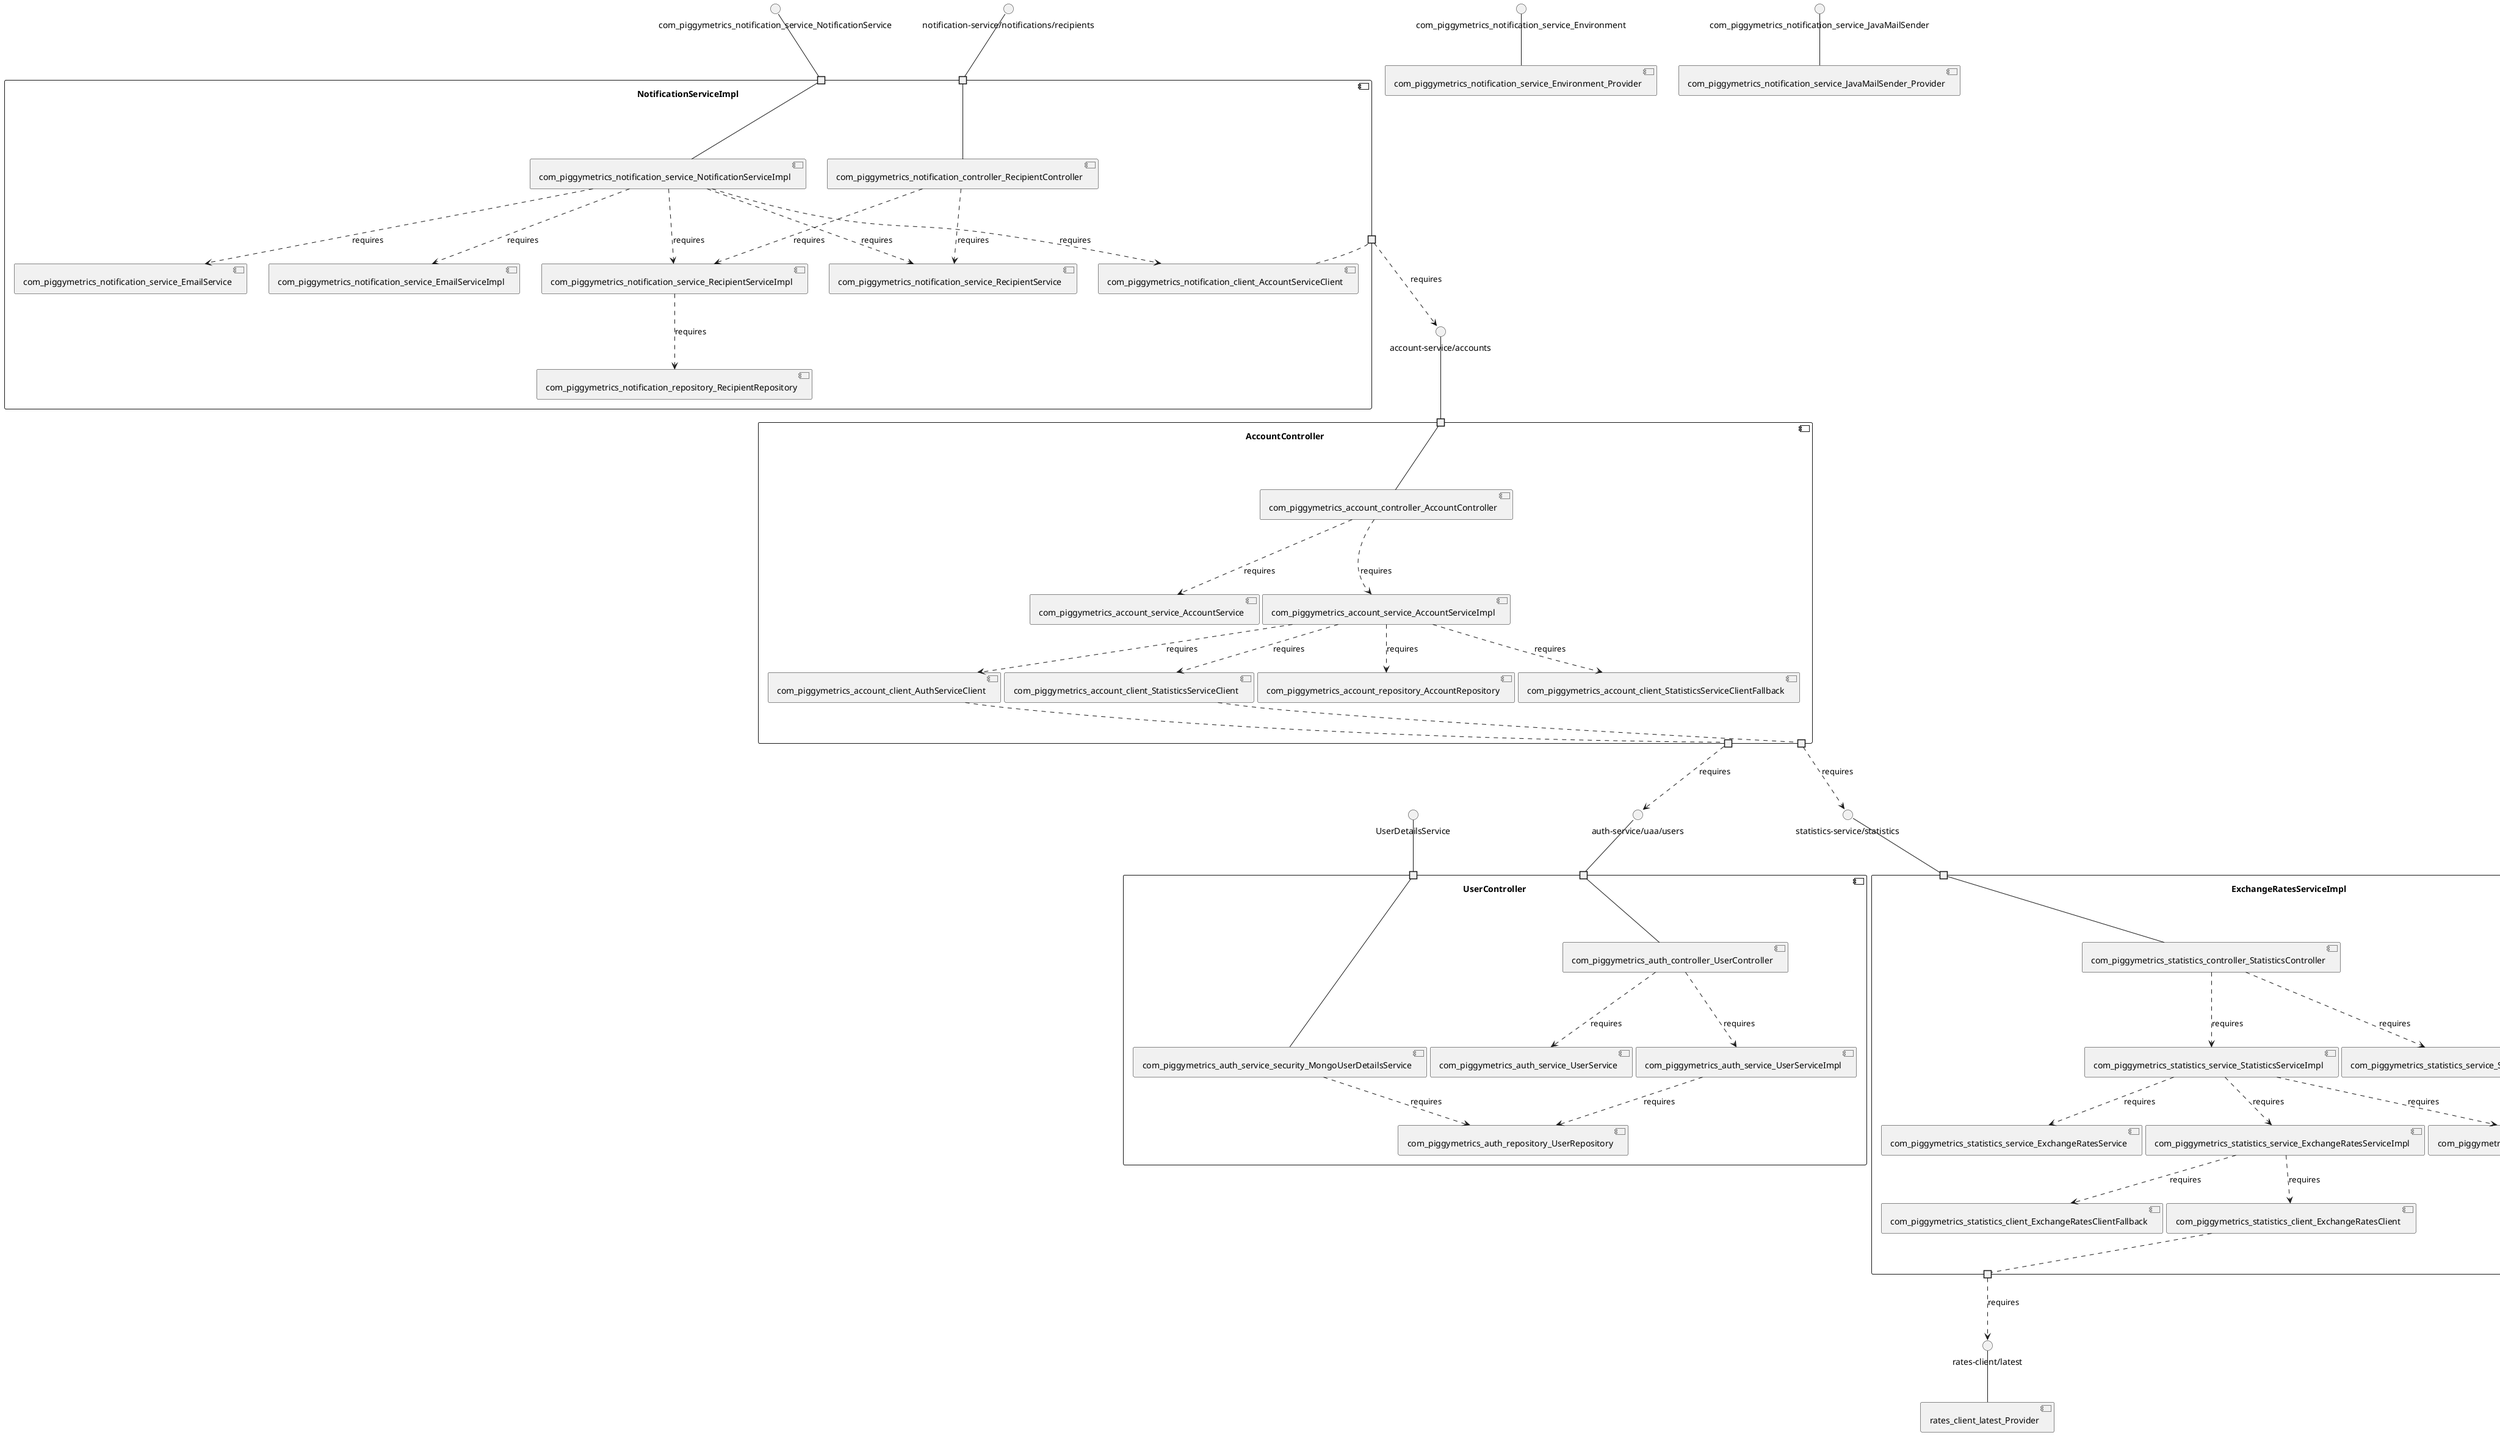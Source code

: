 @startuml
skinparam fixCircleLabelOverlapping true
skinparam componentStyle uml2
component "AccountController\n\n\n\n\n\n" {
[com_piggymetrics_account_repository_AccountRepository]
[com_piggymetrics_account_service_AccountService]
[com_piggymetrics_account_controller_AccountController]
[com_piggymetrics_account_client_StatisticsServiceClientFallback]
[com_piggymetrics_account_client_AuthServiceClient]
[com_piggymetrics_account_client_StatisticsServiceClient]
[com_piggymetrics_account_service_AccountServiceImpl]
portin " " as AccountController_requires_account_service_accounts
portout " " as AccountController_provides_statistics_service_statistics
portout " " as AccountController_provides_auth_service_uaa_users
[com_piggymetrics_account_service_AccountServiceImpl]..>[com_piggymetrics_account_client_AuthServiceClient] : requires
[com_piggymetrics_account_service_AccountServiceImpl]..>[com_piggymetrics_account_client_StatisticsServiceClientFallback] : requires
[com_piggymetrics_account_service_AccountServiceImpl]..>[com_piggymetrics_account_client_StatisticsServiceClient] : requires
[com_piggymetrics_account_controller_AccountController]..>[com_piggymetrics_account_service_AccountService] : requires
[com_piggymetrics_account_service_AccountServiceImpl]..>[com_piggymetrics_account_repository_AccountRepository] : requires
[com_piggymetrics_account_controller_AccountController]..>[com_piggymetrics_account_service_AccountServiceImpl] : requires
"AccountController_requires_account_service_accounts"--[com_piggymetrics_account_controller_AccountController]
[com_piggymetrics_account_client_AuthServiceClient].."AccountController_provides_auth_service_uaa_users"
[com_piggymetrics_account_client_StatisticsServiceClient].."AccountController_provides_statistics_service_statistics"
}
interface "account-service/accounts" as interface.account_service_accounts
interface.account_service_accounts--"AccountController_requires_account_service_accounts"
interface "auth-service/uaa/users" as interface.auth_service_uaa_users
"AccountController_provides_auth_service_uaa_users"..>interface.auth_service_uaa_users : requires
interface "statistics-service/statistics" as interface.statistics_service_statistics
"AccountController_provides_statistics_service_statistics"..>interface.statistics_service_statistics : requires
component "ExchangeRatesServiceImpl\n\n\n\n\n\n" {
[com_piggymetrics_statistics_controller_StatisticsController]
[com_piggymetrics_statistics_service_StatisticsServiceImpl]
[com_piggymetrics_statistics_service_ExchangeRatesService]
[com_piggymetrics_statistics_client_ExchangeRatesClientFallback]
[com_piggymetrics_statistics_service_ExchangeRatesServiceImpl]
[com_piggymetrics_statistics_repository_DataPointRepository]
[com_piggymetrics_statistics_client_ExchangeRatesClient]
[com_piggymetrics_statistics_service_StatisticsService]
portin " " as ExchangeRatesServiceImpl_requires_statistics_service_statistics
portout " " as ExchangeRatesServiceImpl_provides_rates_client_latest
[com_piggymetrics_statistics_service_ExchangeRatesServiceImpl]..>[com_piggymetrics_statistics_client_ExchangeRatesClient] : requires
[com_piggymetrics_statistics_service_StatisticsServiceImpl]..>[com_piggymetrics_statistics_repository_DataPointRepository] : requires
[com_piggymetrics_statistics_controller_StatisticsController]..>[com_piggymetrics_statistics_service_StatisticsService] : requires
[com_piggymetrics_statistics_service_StatisticsServiceImpl]..>[com_piggymetrics_statistics_service_ExchangeRatesService] : requires
[com_piggymetrics_statistics_controller_StatisticsController]..>[com_piggymetrics_statistics_service_StatisticsServiceImpl] : requires
[com_piggymetrics_statistics_service_ExchangeRatesServiceImpl]..>[com_piggymetrics_statistics_client_ExchangeRatesClientFallback] : requires
[com_piggymetrics_statistics_service_StatisticsServiceImpl]..>[com_piggymetrics_statistics_service_ExchangeRatesServiceImpl] : requires
"ExchangeRatesServiceImpl_requires_statistics_service_statistics"--[com_piggymetrics_statistics_controller_StatisticsController]
[com_piggymetrics_statistics_client_ExchangeRatesClient].."ExchangeRatesServiceImpl_provides_rates_client_latest"
}
interface "statistics-service/statistics" as interface.statistics_service_statistics
interface.statistics_service_statistics--"ExchangeRatesServiceImpl_requires_statistics_service_statistics"
interface "rates-client/latest" as interface.rates_client_latest
"ExchangeRatesServiceImpl_provides_rates_client_latest"..>interface.rates_client_latest : requires
component "NotificationServiceImpl\n\n\n\n\n\n" {
[com_piggymetrics_notification_service_NotificationServiceImpl]
[com_piggymetrics_notification_service_RecipientService]
[com_piggymetrics_notification_client_AccountServiceClient]
[com_piggymetrics_notification_service_RecipientServiceImpl]
[com_piggymetrics_notification_controller_RecipientController]
[com_piggymetrics_notification_repository_RecipientRepository]
[com_piggymetrics_notification_service_EmailService]
[com_piggymetrics_notification_service_EmailServiceImpl]
portin " " as NotificationServiceImpl_requires_notification_service_notifications_recipients
portin " " as NotificationServiceImpl_requires_com_piggymetrics_notification_service_NotificationService
portout " " as NotificationServiceImpl_provides_account_service_accounts
[com_piggymetrics_notification_service_NotificationServiceImpl]..>[com_piggymetrics_notification_service_EmailService] : requires
[com_piggymetrics_notification_service_NotificationServiceImpl]..>[com_piggymetrics_notification_service_EmailServiceImpl] : requires
[com_piggymetrics_notification_service_NotificationServiceImpl]..>[com_piggymetrics_notification_service_RecipientServiceImpl] : requires
[com_piggymetrics_notification_controller_RecipientController]..>[com_piggymetrics_notification_service_RecipientServiceImpl] : requires
[com_piggymetrics_notification_service_RecipientServiceImpl]..>[com_piggymetrics_notification_repository_RecipientRepository] : requires
[com_piggymetrics_notification_service_NotificationServiceImpl]..>[com_piggymetrics_notification_service_RecipientService] : requires
[com_piggymetrics_notification_service_NotificationServiceImpl]..>[com_piggymetrics_notification_client_AccountServiceClient] : requires
[com_piggymetrics_notification_controller_RecipientController]..>[com_piggymetrics_notification_service_RecipientService] : requires
"NotificationServiceImpl_requires_notification_service_notifications_recipients"--[com_piggymetrics_notification_controller_RecipientController]
"NotificationServiceImpl_requires_com_piggymetrics_notification_service_NotificationService"--[com_piggymetrics_notification_service_NotificationServiceImpl]
[com_piggymetrics_notification_client_AccountServiceClient].."NotificationServiceImpl_provides_account_service_accounts"
}
interface "com_piggymetrics_notification_service_NotificationService" as interface.com_piggymetrics_notification_service_NotificationService
interface.com_piggymetrics_notification_service_NotificationService--"NotificationServiceImpl_requires_com_piggymetrics_notification_service_NotificationService"
interface "notification-service/notifications/recipients" as interface.notification_service_notifications_recipients
interface.notification_service_notifications_recipients--"NotificationServiceImpl_requires_notification_service_notifications_recipients"
interface "account-service/accounts" as interface.account_service_accounts
"NotificationServiceImpl_provides_account_service_accounts"..>interface.account_service_accounts : requires
component "UserController\n\n\n\n\n\n" {
[com_piggymetrics_auth_service_UserService]
[com_piggymetrics_auth_service_security_MongoUserDetailsService]
[com_piggymetrics_auth_controller_UserController]
[com_piggymetrics_auth_service_UserServiceImpl]
[com_piggymetrics_auth_repository_UserRepository]
portin " " as UserController_requires_UserDetailsService
portin " " as UserController_requires_auth_service_uaa_users
[com_piggymetrics_auth_service_UserServiceImpl]..>[com_piggymetrics_auth_repository_UserRepository] : requires
[com_piggymetrics_auth_controller_UserController]..>[com_piggymetrics_auth_service_UserServiceImpl] : requires
[com_piggymetrics_auth_controller_UserController]..>[com_piggymetrics_auth_service_UserService] : requires
[com_piggymetrics_auth_service_security_MongoUserDetailsService]..>[com_piggymetrics_auth_repository_UserRepository] : requires
"UserController_requires_auth_service_uaa_users"--[com_piggymetrics_auth_controller_UserController]
"UserController_requires_UserDetailsService"--[com_piggymetrics_auth_service_security_MongoUserDetailsService]
}
interface "UserDetailsService" as interface.UserDetailsService
interface.UserDetailsService--"UserController_requires_UserDetailsService"
interface "auth-service/uaa/users" as interface.auth_service_uaa_users
interface.auth_service_uaa_users--"UserController_requires_auth_service_uaa_users"
interface "com_piggymetrics_notification_service_Environment" as interface.com_piggymetrics_notification_service_Environment
interface.com_piggymetrics_notification_service_Environment--[com_piggymetrics_notification_service_Environment_Provider]
interface "com_piggymetrics_notification_service_JavaMailSender" as interface.com_piggymetrics_notification_service_JavaMailSender
interface.com_piggymetrics_notification_service_JavaMailSender--[com_piggymetrics_notification_service_JavaMailSender_Provider]
interface "rates-client/latest" as interface.rates_client_latest
interface.rates_client_latest--[rates_client_latest_Provider]

@enduml
